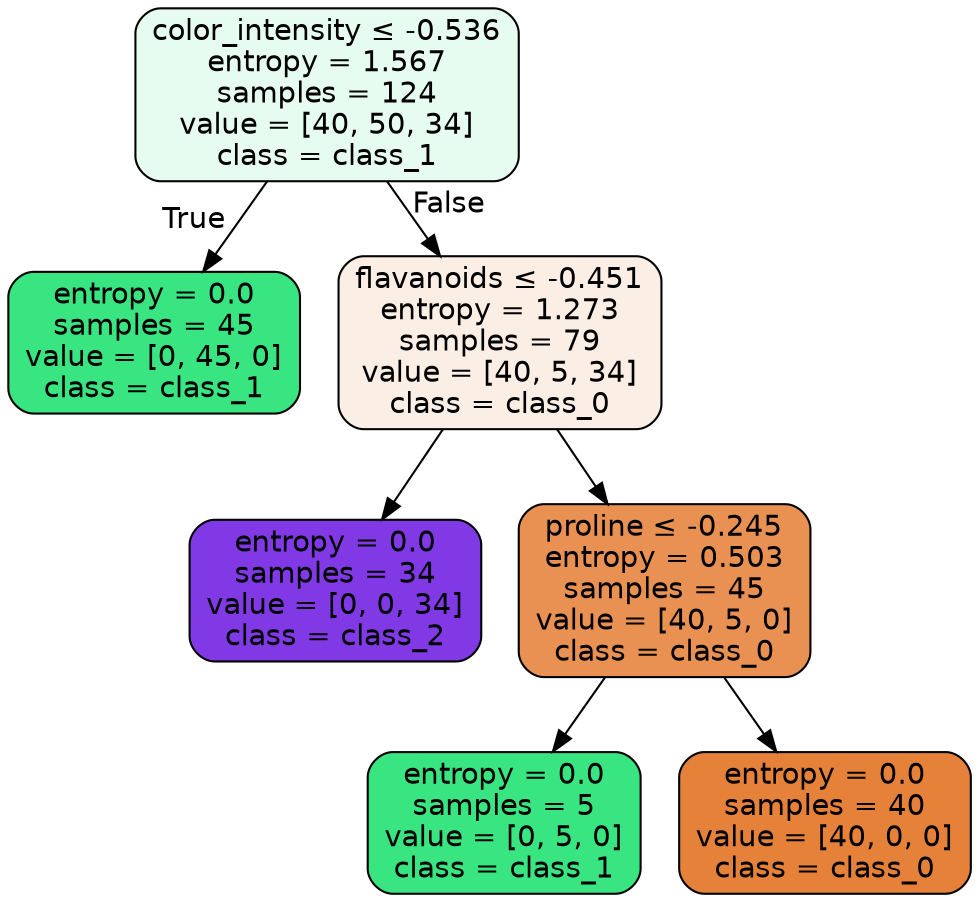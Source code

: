 digraph Tree {
node [shape=box, style="filled, rounded", color="black", fontname=helvetica] ;
edge [fontname=helvetica] ;
0 [label=<color_intensity &le; -0.536<br/>entropy = 1.567<br/>samples = 124<br/>value = [40, 50, 34]<br/>class = class_1>, fillcolor="#39e5811e"] ;
1 [label=<entropy = 0.0<br/>samples = 45<br/>value = [0, 45, 0]<br/>class = class_1>, fillcolor="#39e581ff"] ;
0 -> 1 [labeldistance=2.5, labelangle=45, headlabel="True"] ;
2 [label=<flavanoids &le; -0.451<br/>entropy = 1.273<br/>samples = 79<br/>value = [40, 5, 34]<br/>class = class_0>, fillcolor="#e5813922"] ;
0 -> 2 [labeldistance=2.5, labelangle=-45, headlabel="False"] ;
3 [label=<entropy = 0.0<br/>samples = 34<br/>value = [0, 0, 34]<br/>class = class_2>, fillcolor="#8139e5ff"] ;
2 -> 3 ;
4 [label=<proline &le; -0.245<br/>entropy = 0.503<br/>samples = 45<br/>value = [40, 5, 0]<br/>class = class_0>, fillcolor="#e58139df"] ;
2 -> 4 ;
5 [label=<entropy = 0.0<br/>samples = 5<br/>value = [0, 5, 0]<br/>class = class_1>, fillcolor="#39e581ff"] ;
4 -> 5 ;
6 [label=<entropy = 0.0<br/>samples = 40<br/>value = [40, 0, 0]<br/>class = class_0>, fillcolor="#e58139ff"] ;
4 -> 6 ;
}